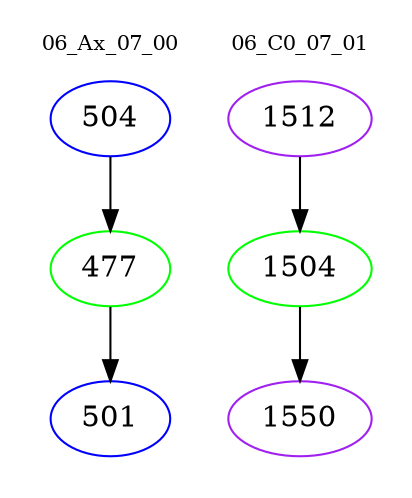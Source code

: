 digraph{
subgraph cluster_0 {
color = white
label = "06_Ax_07_00";
fontsize=10;
T0_504 [label="504", color="blue"]
T0_504 -> T0_477 [color="black"]
T0_477 [label="477", color="green"]
T0_477 -> T0_501 [color="black"]
T0_501 [label="501", color="blue"]
}
subgraph cluster_1 {
color = white
label = "06_C0_07_01";
fontsize=10;
T1_1512 [label="1512", color="purple"]
T1_1512 -> T1_1504 [color="black"]
T1_1504 [label="1504", color="green"]
T1_1504 -> T1_1550 [color="black"]
T1_1550 [label="1550", color="purple"]
}
}
